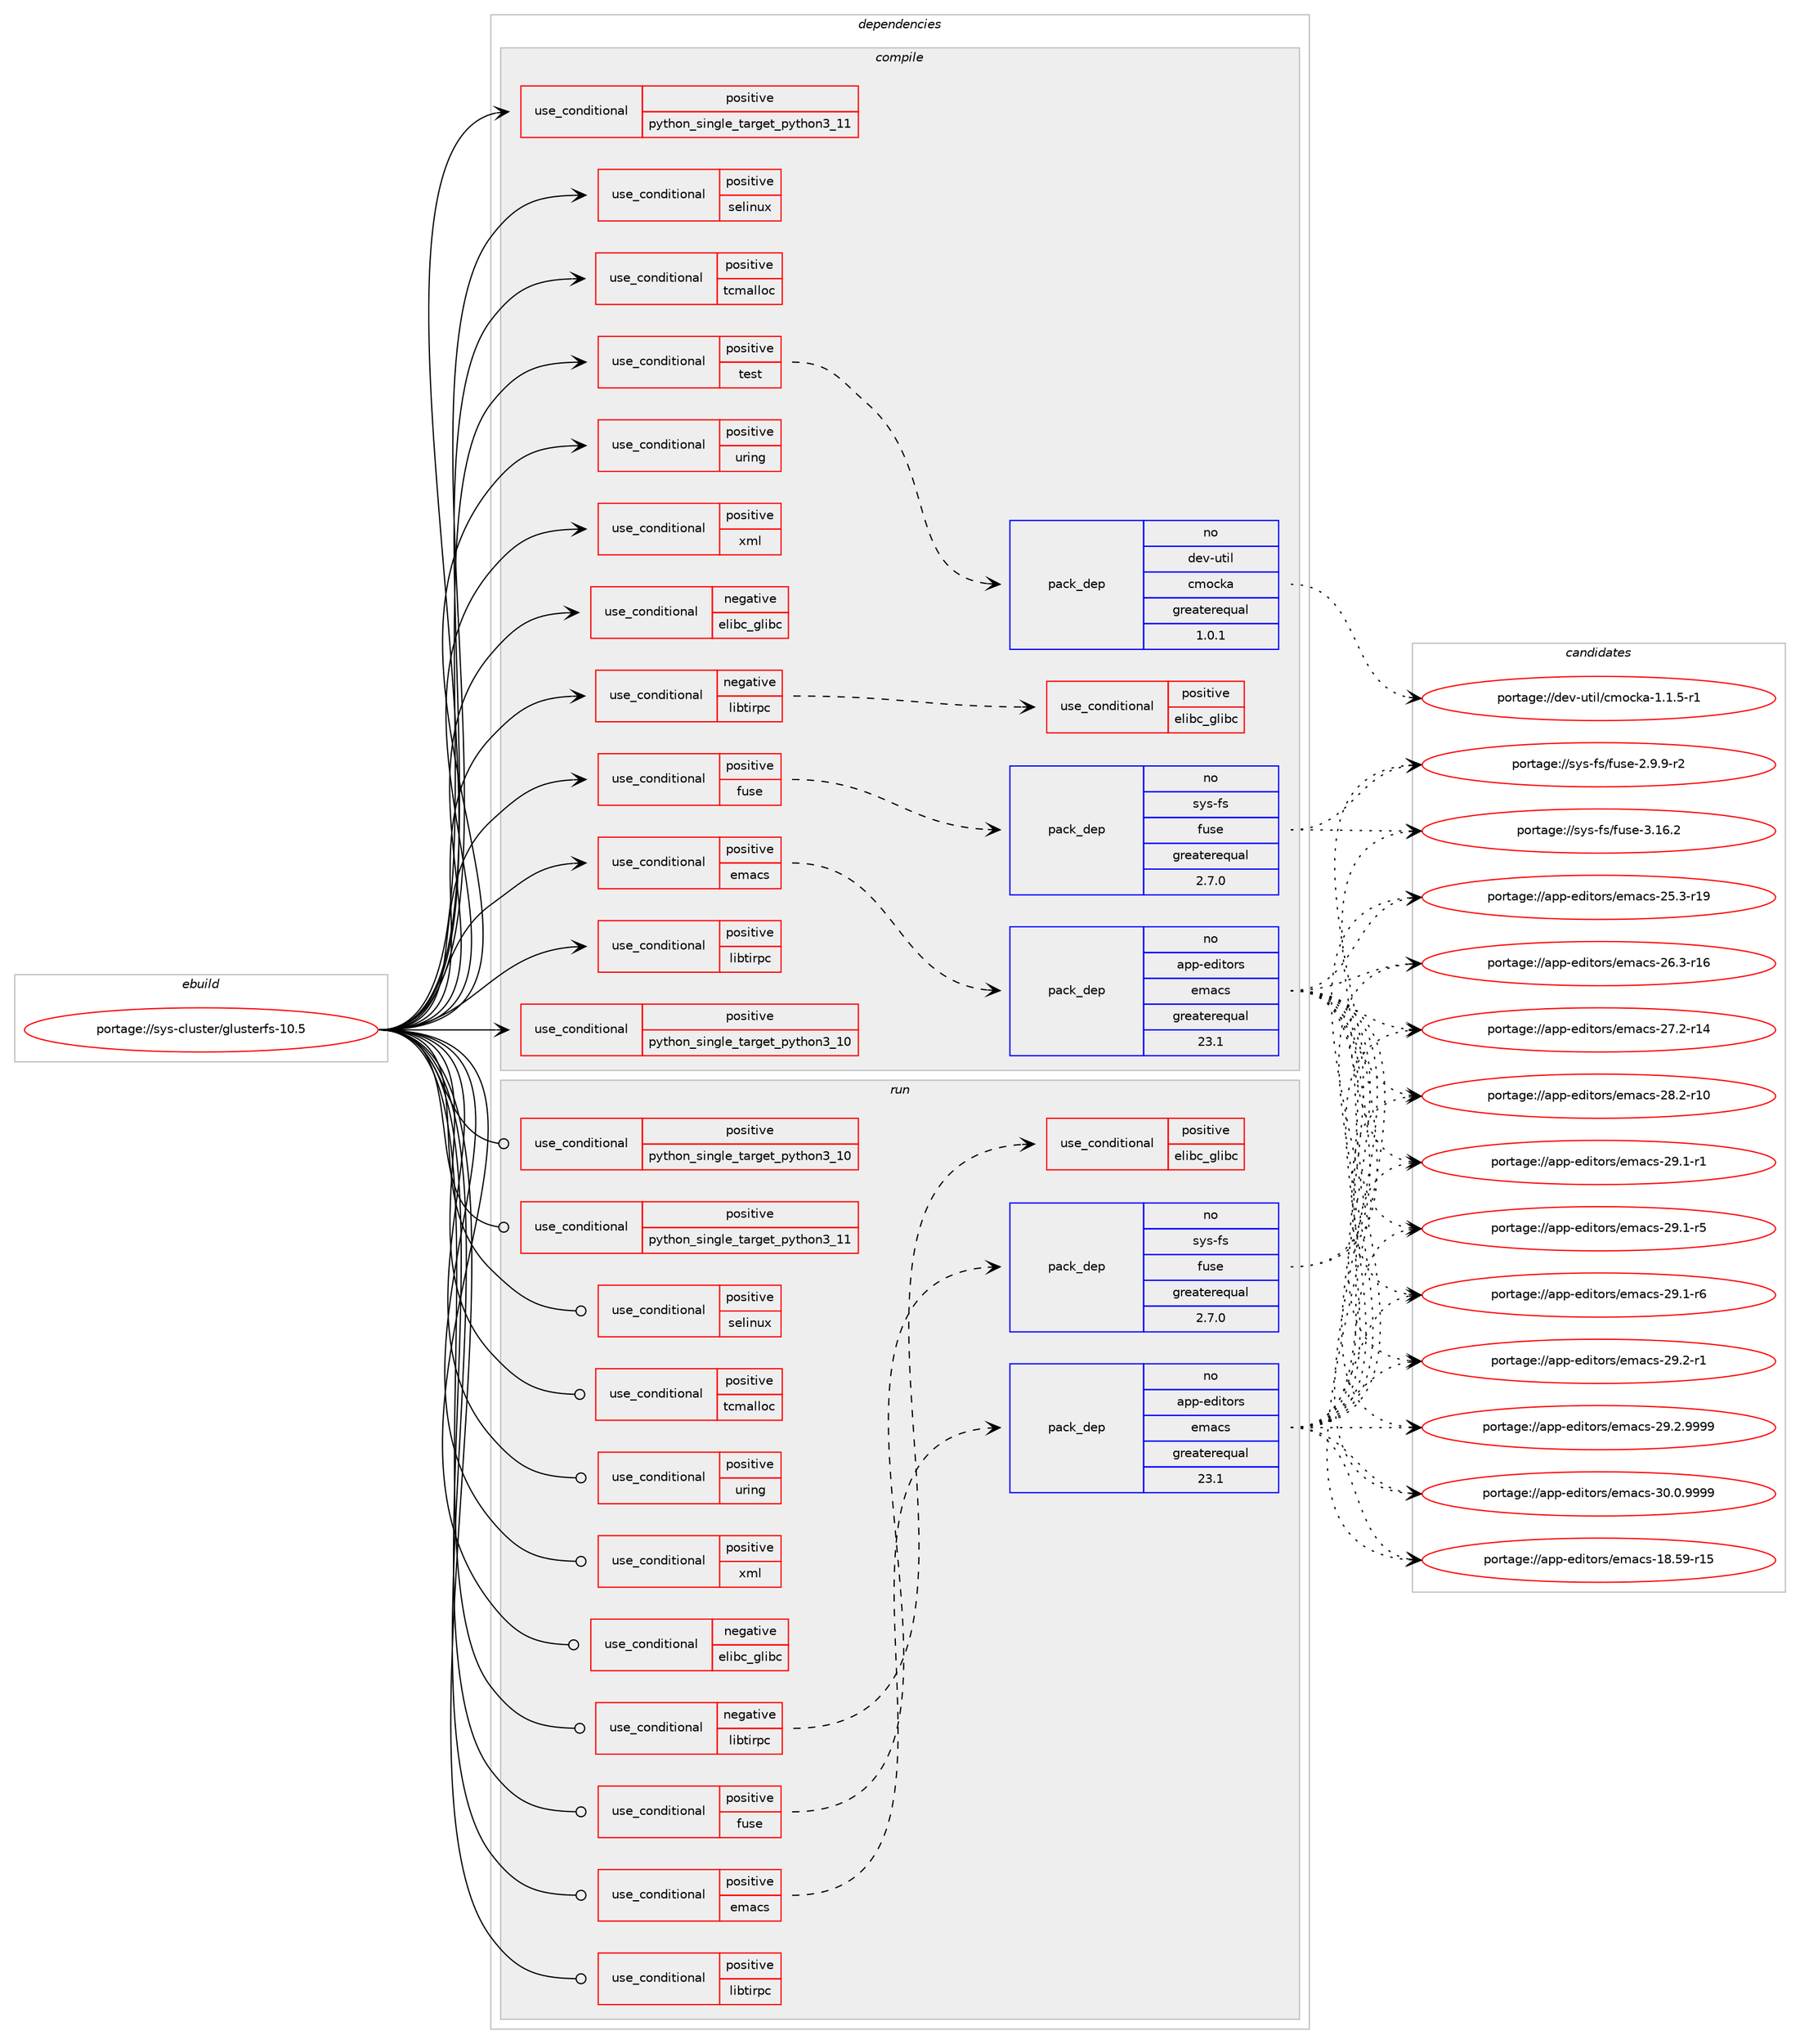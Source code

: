 digraph prolog {

# *************
# Graph options
# *************

newrank=true;
concentrate=true;
compound=true;
graph [rankdir=LR,fontname=Helvetica,fontsize=10,ranksep=1.5];#, ranksep=2.5, nodesep=0.2];
edge  [arrowhead=vee];
node  [fontname=Helvetica,fontsize=10];

# **********
# The ebuild
# **********

subgraph cluster_leftcol {
color=gray;
rank=same;
label=<<i>ebuild</i>>;
id [label="portage://sys-cluster/glusterfs-10.5", color=red, width=4, href="../sys-cluster/glusterfs-10.5.svg"];
}

# ****************
# The dependencies
# ****************

subgraph cluster_midcol {
color=gray;
label=<<i>dependencies</i>>;
subgraph cluster_compile {
fillcolor="#eeeeee";
style=filled;
label=<<i>compile</i>>;
subgraph cond14227 {
dependency21212 [label=<<TABLE BORDER="0" CELLBORDER="1" CELLSPACING="0" CELLPADDING="4"><TR><TD ROWSPAN="3" CELLPADDING="10">use_conditional</TD></TR><TR><TD>negative</TD></TR><TR><TD>elibc_glibc</TD></TR></TABLE>>, shape=none, color=red];
# *** BEGIN UNKNOWN DEPENDENCY TYPE (TODO) ***
# dependency21212 -> package_dependency(portage://sys-cluster/glusterfs-10.5,install,no,sys-libs,argp-standalone,none,[,,],[],[])
# *** END UNKNOWN DEPENDENCY TYPE (TODO) ***

}
id:e -> dependency21212:w [weight=20,style="solid",arrowhead="vee"];
subgraph cond14228 {
dependency21213 [label=<<TABLE BORDER="0" CELLBORDER="1" CELLSPACING="0" CELLPADDING="4"><TR><TD ROWSPAN="3" CELLPADDING="10">use_conditional</TD></TR><TR><TD>negative</TD></TR><TR><TD>libtirpc</TD></TR></TABLE>>, shape=none, color=red];
subgraph cond14229 {
dependency21214 [label=<<TABLE BORDER="0" CELLBORDER="1" CELLSPACING="0" CELLPADDING="4"><TR><TD ROWSPAN="3" CELLPADDING="10">use_conditional</TD></TR><TR><TD>positive</TD></TR><TR><TD>elibc_glibc</TD></TR></TABLE>>, shape=none, color=red];
# *** BEGIN UNKNOWN DEPENDENCY TYPE (TODO) ***
# dependency21214 -> package_dependency(portage://sys-cluster/glusterfs-10.5,install,no,sys-libs,glibc,none,[,,],[],[use(enable(rpc),negative)])
# *** END UNKNOWN DEPENDENCY TYPE (TODO) ***

}
dependency21213:e -> dependency21214:w [weight=20,style="dashed",arrowhead="vee"];
}
id:e -> dependency21213:w [weight=20,style="solid",arrowhead="vee"];
subgraph cond14230 {
dependency21215 [label=<<TABLE BORDER="0" CELLBORDER="1" CELLSPACING="0" CELLPADDING="4"><TR><TD ROWSPAN="3" CELLPADDING="10">use_conditional</TD></TR><TR><TD>positive</TD></TR><TR><TD>emacs</TD></TR></TABLE>>, shape=none, color=red];
subgraph pack6790 {
dependency21216 [label=<<TABLE BORDER="0" CELLBORDER="1" CELLSPACING="0" CELLPADDING="4" WIDTH="220"><TR><TD ROWSPAN="6" CELLPADDING="30">pack_dep</TD></TR><TR><TD WIDTH="110">no</TD></TR><TR><TD>app-editors</TD></TR><TR><TD>emacs</TD></TR><TR><TD>greaterequal</TD></TR><TR><TD>23.1</TD></TR></TABLE>>, shape=none, color=blue];
}
dependency21215:e -> dependency21216:w [weight=20,style="dashed",arrowhead="vee"];
}
id:e -> dependency21215:w [weight=20,style="solid",arrowhead="vee"];
subgraph cond14231 {
dependency21217 [label=<<TABLE BORDER="0" CELLBORDER="1" CELLSPACING="0" CELLPADDING="4"><TR><TD ROWSPAN="3" CELLPADDING="10">use_conditional</TD></TR><TR><TD>positive</TD></TR><TR><TD>fuse</TD></TR></TABLE>>, shape=none, color=red];
subgraph pack6791 {
dependency21218 [label=<<TABLE BORDER="0" CELLBORDER="1" CELLSPACING="0" CELLPADDING="4" WIDTH="220"><TR><TD ROWSPAN="6" CELLPADDING="30">pack_dep</TD></TR><TR><TD WIDTH="110">no</TD></TR><TR><TD>sys-fs</TD></TR><TR><TD>fuse</TD></TR><TR><TD>greaterequal</TD></TR><TR><TD>2.7.0</TD></TR></TABLE>>, shape=none, color=blue];
}
dependency21217:e -> dependency21218:w [weight=20,style="dashed",arrowhead="vee"];
}
id:e -> dependency21217:w [weight=20,style="solid",arrowhead="vee"];
subgraph cond14232 {
dependency21219 [label=<<TABLE BORDER="0" CELLBORDER="1" CELLSPACING="0" CELLPADDING="4"><TR><TD ROWSPAN="3" CELLPADDING="10">use_conditional</TD></TR><TR><TD>positive</TD></TR><TR><TD>libtirpc</TD></TR></TABLE>>, shape=none, color=red];
# *** BEGIN UNKNOWN DEPENDENCY TYPE (TODO) ***
# dependency21219 -> package_dependency(portage://sys-cluster/glusterfs-10.5,install,no,net-libs,libtirpc,none,[,,],any_same_slot,[])
# *** END UNKNOWN DEPENDENCY TYPE (TODO) ***

}
id:e -> dependency21219:w [weight=20,style="solid",arrowhead="vee"];
subgraph cond14233 {
dependency21220 [label=<<TABLE BORDER="0" CELLBORDER="1" CELLSPACING="0" CELLPADDING="4"><TR><TD ROWSPAN="3" CELLPADDING="10">use_conditional</TD></TR><TR><TD>positive</TD></TR><TR><TD>python_single_target_python3_10</TD></TR></TABLE>>, shape=none, color=red];
# *** BEGIN UNKNOWN DEPENDENCY TYPE (TODO) ***
# dependency21220 -> package_dependency(portage://sys-cluster/glusterfs-10.5,install,no,dev-lang,python,none,[,,],[slot(3.10)],[])
# *** END UNKNOWN DEPENDENCY TYPE (TODO) ***

}
id:e -> dependency21220:w [weight=20,style="solid",arrowhead="vee"];
subgraph cond14234 {
dependency21221 [label=<<TABLE BORDER="0" CELLBORDER="1" CELLSPACING="0" CELLPADDING="4"><TR><TD ROWSPAN="3" CELLPADDING="10">use_conditional</TD></TR><TR><TD>positive</TD></TR><TR><TD>python_single_target_python3_11</TD></TR></TABLE>>, shape=none, color=red];
# *** BEGIN UNKNOWN DEPENDENCY TYPE (TODO) ***
# dependency21221 -> package_dependency(portage://sys-cluster/glusterfs-10.5,install,no,dev-lang,python,none,[,,],[slot(3.11)],[])
# *** END UNKNOWN DEPENDENCY TYPE (TODO) ***

}
id:e -> dependency21221:w [weight=20,style="solid",arrowhead="vee"];
subgraph cond14235 {
dependency21222 [label=<<TABLE BORDER="0" CELLBORDER="1" CELLSPACING="0" CELLPADDING="4"><TR><TD ROWSPAN="3" CELLPADDING="10">use_conditional</TD></TR><TR><TD>positive</TD></TR><TR><TD>selinux</TD></TR></TABLE>>, shape=none, color=red];
# *** BEGIN UNKNOWN DEPENDENCY TYPE (TODO) ***
# dependency21222 -> package_dependency(portage://sys-cluster/glusterfs-10.5,install,no,sec-policy,selinux-glusterfs,none,[,,],[],[])
# *** END UNKNOWN DEPENDENCY TYPE (TODO) ***

}
id:e -> dependency21222:w [weight=20,style="solid",arrowhead="vee"];
subgraph cond14236 {
dependency21223 [label=<<TABLE BORDER="0" CELLBORDER="1" CELLSPACING="0" CELLPADDING="4"><TR><TD ROWSPAN="3" CELLPADDING="10">use_conditional</TD></TR><TR><TD>positive</TD></TR><TR><TD>tcmalloc</TD></TR></TABLE>>, shape=none, color=red];
# *** BEGIN UNKNOWN DEPENDENCY TYPE (TODO) ***
# dependency21223 -> package_dependency(portage://sys-cluster/glusterfs-10.5,install,no,dev-util,google-perftools,none,[,,],[],[])
# *** END UNKNOWN DEPENDENCY TYPE (TODO) ***

}
id:e -> dependency21223:w [weight=20,style="solid",arrowhead="vee"];
subgraph cond14237 {
dependency21224 [label=<<TABLE BORDER="0" CELLBORDER="1" CELLSPACING="0" CELLPADDING="4"><TR><TD ROWSPAN="3" CELLPADDING="10">use_conditional</TD></TR><TR><TD>positive</TD></TR><TR><TD>test</TD></TR></TABLE>>, shape=none, color=red];
subgraph pack6792 {
dependency21225 [label=<<TABLE BORDER="0" CELLBORDER="1" CELLSPACING="0" CELLPADDING="4" WIDTH="220"><TR><TD ROWSPAN="6" CELLPADDING="30">pack_dep</TD></TR><TR><TD WIDTH="110">no</TD></TR><TR><TD>dev-util</TD></TR><TR><TD>cmocka</TD></TR><TR><TD>greaterequal</TD></TR><TR><TD>1.0.1</TD></TR></TABLE>>, shape=none, color=blue];
}
dependency21224:e -> dependency21225:w [weight=20,style="dashed",arrowhead="vee"];
# *** BEGIN UNKNOWN DEPENDENCY TYPE (TODO) ***
# dependency21224 -> package_dependency(portage://sys-cluster/glusterfs-10.5,install,no,app-benchmarks,dbench,none,[,,],[],[])
# *** END UNKNOWN DEPENDENCY TYPE (TODO) ***

# *** BEGIN UNKNOWN DEPENDENCY TYPE (TODO) ***
# dependency21224 -> package_dependency(portage://sys-cluster/glusterfs-10.5,install,no,dev-vcs,git,none,[,,],[],[])
# *** END UNKNOWN DEPENDENCY TYPE (TODO) ***

# *** BEGIN UNKNOWN DEPENDENCY TYPE (TODO) ***
# dependency21224 -> package_dependency(portage://sys-cluster/glusterfs-10.5,install,no,virtual,perl-Test-Harness,none,[,,],[],[])
# *** END UNKNOWN DEPENDENCY TYPE (TODO) ***

# *** BEGIN UNKNOWN DEPENDENCY TYPE (TODO) ***
# dependency21224 -> package_dependency(portage://sys-cluster/glusterfs-10.5,install,no,dev-libs,yajl,none,[,,],[],[])
# *** END UNKNOWN DEPENDENCY TYPE (TODO) ***

# *** BEGIN UNKNOWN DEPENDENCY TYPE (TODO) ***
# dependency21224 -> package_dependency(portage://sys-cluster/glusterfs-10.5,install,no,sys-fs,xfsprogs,none,[,,],[],[])
# *** END UNKNOWN DEPENDENCY TYPE (TODO) ***

# *** BEGIN UNKNOWN DEPENDENCY TYPE (TODO) ***
# dependency21224 -> package_dependency(portage://sys-cluster/glusterfs-10.5,install,no,sys-apps,attr,none,[,,],[],[])
# *** END UNKNOWN DEPENDENCY TYPE (TODO) ***

}
id:e -> dependency21224:w [weight=20,style="solid",arrowhead="vee"];
subgraph cond14238 {
dependency21226 [label=<<TABLE BORDER="0" CELLBORDER="1" CELLSPACING="0" CELLPADDING="4"><TR><TD ROWSPAN="3" CELLPADDING="10">use_conditional</TD></TR><TR><TD>positive</TD></TR><TR><TD>uring</TD></TR></TABLE>>, shape=none, color=red];
# *** BEGIN UNKNOWN DEPENDENCY TYPE (TODO) ***
# dependency21226 -> package_dependency(portage://sys-cluster/glusterfs-10.5,install,no,sys-libs,liburing,none,[,,],any_same_slot,[])
# *** END UNKNOWN DEPENDENCY TYPE (TODO) ***

}
id:e -> dependency21226:w [weight=20,style="solid",arrowhead="vee"];
subgraph cond14239 {
dependency21227 [label=<<TABLE BORDER="0" CELLBORDER="1" CELLSPACING="0" CELLPADDING="4"><TR><TD ROWSPAN="3" CELLPADDING="10">use_conditional</TD></TR><TR><TD>positive</TD></TR><TR><TD>xml</TD></TR></TABLE>>, shape=none, color=red];
# *** BEGIN UNKNOWN DEPENDENCY TYPE (TODO) ***
# dependency21227 -> package_dependency(portage://sys-cluster/glusterfs-10.5,install,no,dev-libs,libxml2,none,[,,],[],[])
# *** END UNKNOWN DEPENDENCY TYPE (TODO) ***

}
id:e -> dependency21227:w [weight=20,style="solid",arrowhead="vee"];
# *** BEGIN UNKNOWN DEPENDENCY TYPE (TODO) ***
# id -> package_dependency(portage://sys-cluster/glusterfs-10.5,install,no,acct-group,gluster,none,[,,],[],[])
# *** END UNKNOWN DEPENDENCY TYPE (TODO) ***

# *** BEGIN UNKNOWN DEPENDENCY TYPE (TODO) ***
# id -> package_dependency(portage://sys-cluster/glusterfs-10.5,install,no,acct-user,gluster,none,[,,],[],[])
# *** END UNKNOWN DEPENDENCY TYPE (TODO) ***

# *** BEGIN UNKNOWN DEPENDENCY TYPE (TODO) ***
# id -> package_dependency(portage://sys-cluster/glusterfs-10.5,install,no,dev-libs,libaio,none,[,,],[],[])
# *** END UNKNOWN DEPENDENCY TYPE (TODO) ***

# *** BEGIN UNKNOWN DEPENDENCY TYPE (TODO) ***
# id -> package_dependency(portage://sys-cluster/glusterfs-10.5,install,no,dev-libs,openssl,none,[,,],any_same_slot,[use(disable(bindist),negative)])
# *** END UNKNOWN DEPENDENCY TYPE (TODO) ***

# *** BEGIN UNKNOWN DEPENDENCY TYPE (TODO) ***
# id -> package_dependency(portage://sys-cluster/glusterfs-10.5,install,no,dev-libs,userspace-rcu,none,[,,],any_same_slot,[])
# *** END UNKNOWN DEPENDENCY TYPE (TODO) ***

# *** BEGIN UNKNOWN DEPENDENCY TYPE (TODO) ***
# id -> package_dependency(portage://sys-cluster/glusterfs-10.5,install,no,net-libs,rpcsvc-proto,none,[,,],[],[])
# *** END UNKNOWN DEPENDENCY TYPE (TODO) ***

# *** BEGIN UNKNOWN DEPENDENCY TYPE (TODO) ***
# id -> package_dependency(portage://sys-cluster/glusterfs-10.5,install,no,sys-apps,util-linux,none,[,,],[],[])
# *** END UNKNOWN DEPENDENCY TYPE (TODO) ***

# *** BEGIN UNKNOWN DEPENDENCY TYPE (TODO) ***
# id -> package_dependency(portage://sys-cluster/glusterfs-10.5,install,no,sys-libs,readline,none,[,,],any_same_slot,[])
# *** END UNKNOWN DEPENDENCY TYPE (TODO) ***

# *** BEGIN UNKNOWN DEPENDENCY TYPE (TODO) ***
# id -> package_dependency(portage://sys-cluster/glusterfs-10.5,install,no,virtual,acl,none,[,,],[],[])
# *** END UNKNOWN DEPENDENCY TYPE (TODO) ***

}
subgraph cluster_compileandrun {
fillcolor="#eeeeee";
style=filled;
label=<<i>compile and run</i>>;
}
subgraph cluster_run {
fillcolor="#eeeeee";
style=filled;
label=<<i>run</i>>;
subgraph cond14240 {
dependency21228 [label=<<TABLE BORDER="0" CELLBORDER="1" CELLSPACING="0" CELLPADDING="4"><TR><TD ROWSPAN="3" CELLPADDING="10">use_conditional</TD></TR><TR><TD>negative</TD></TR><TR><TD>elibc_glibc</TD></TR></TABLE>>, shape=none, color=red];
# *** BEGIN UNKNOWN DEPENDENCY TYPE (TODO) ***
# dependency21228 -> package_dependency(portage://sys-cluster/glusterfs-10.5,run,no,sys-libs,argp-standalone,none,[,,],[],[])
# *** END UNKNOWN DEPENDENCY TYPE (TODO) ***

}
id:e -> dependency21228:w [weight=20,style="solid",arrowhead="odot"];
subgraph cond14241 {
dependency21229 [label=<<TABLE BORDER="0" CELLBORDER="1" CELLSPACING="0" CELLPADDING="4"><TR><TD ROWSPAN="3" CELLPADDING="10">use_conditional</TD></TR><TR><TD>negative</TD></TR><TR><TD>libtirpc</TD></TR></TABLE>>, shape=none, color=red];
subgraph cond14242 {
dependency21230 [label=<<TABLE BORDER="0" CELLBORDER="1" CELLSPACING="0" CELLPADDING="4"><TR><TD ROWSPAN="3" CELLPADDING="10">use_conditional</TD></TR><TR><TD>positive</TD></TR><TR><TD>elibc_glibc</TD></TR></TABLE>>, shape=none, color=red];
# *** BEGIN UNKNOWN DEPENDENCY TYPE (TODO) ***
# dependency21230 -> package_dependency(portage://sys-cluster/glusterfs-10.5,run,no,sys-libs,glibc,none,[,,],[],[use(enable(rpc),negative)])
# *** END UNKNOWN DEPENDENCY TYPE (TODO) ***

}
dependency21229:e -> dependency21230:w [weight=20,style="dashed",arrowhead="vee"];
}
id:e -> dependency21229:w [weight=20,style="solid",arrowhead="odot"];
subgraph cond14243 {
dependency21231 [label=<<TABLE BORDER="0" CELLBORDER="1" CELLSPACING="0" CELLPADDING="4"><TR><TD ROWSPAN="3" CELLPADDING="10">use_conditional</TD></TR><TR><TD>positive</TD></TR><TR><TD>emacs</TD></TR></TABLE>>, shape=none, color=red];
subgraph pack6793 {
dependency21232 [label=<<TABLE BORDER="0" CELLBORDER="1" CELLSPACING="0" CELLPADDING="4" WIDTH="220"><TR><TD ROWSPAN="6" CELLPADDING="30">pack_dep</TD></TR><TR><TD WIDTH="110">no</TD></TR><TR><TD>app-editors</TD></TR><TR><TD>emacs</TD></TR><TR><TD>greaterequal</TD></TR><TR><TD>23.1</TD></TR></TABLE>>, shape=none, color=blue];
}
dependency21231:e -> dependency21232:w [weight=20,style="dashed",arrowhead="vee"];
}
id:e -> dependency21231:w [weight=20,style="solid",arrowhead="odot"];
subgraph cond14244 {
dependency21233 [label=<<TABLE BORDER="0" CELLBORDER="1" CELLSPACING="0" CELLPADDING="4"><TR><TD ROWSPAN="3" CELLPADDING="10">use_conditional</TD></TR><TR><TD>positive</TD></TR><TR><TD>fuse</TD></TR></TABLE>>, shape=none, color=red];
subgraph pack6794 {
dependency21234 [label=<<TABLE BORDER="0" CELLBORDER="1" CELLSPACING="0" CELLPADDING="4" WIDTH="220"><TR><TD ROWSPAN="6" CELLPADDING="30">pack_dep</TD></TR><TR><TD WIDTH="110">no</TD></TR><TR><TD>sys-fs</TD></TR><TR><TD>fuse</TD></TR><TR><TD>greaterequal</TD></TR><TR><TD>2.7.0</TD></TR></TABLE>>, shape=none, color=blue];
}
dependency21233:e -> dependency21234:w [weight=20,style="dashed",arrowhead="vee"];
}
id:e -> dependency21233:w [weight=20,style="solid",arrowhead="odot"];
subgraph cond14245 {
dependency21235 [label=<<TABLE BORDER="0" CELLBORDER="1" CELLSPACING="0" CELLPADDING="4"><TR><TD ROWSPAN="3" CELLPADDING="10">use_conditional</TD></TR><TR><TD>positive</TD></TR><TR><TD>libtirpc</TD></TR></TABLE>>, shape=none, color=red];
# *** BEGIN UNKNOWN DEPENDENCY TYPE (TODO) ***
# dependency21235 -> package_dependency(portage://sys-cluster/glusterfs-10.5,run,no,net-libs,libtirpc,none,[,,],any_same_slot,[])
# *** END UNKNOWN DEPENDENCY TYPE (TODO) ***

}
id:e -> dependency21235:w [weight=20,style="solid",arrowhead="odot"];
subgraph cond14246 {
dependency21236 [label=<<TABLE BORDER="0" CELLBORDER="1" CELLSPACING="0" CELLPADDING="4"><TR><TD ROWSPAN="3" CELLPADDING="10">use_conditional</TD></TR><TR><TD>positive</TD></TR><TR><TD>python_single_target_python3_10</TD></TR></TABLE>>, shape=none, color=red];
# *** BEGIN UNKNOWN DEPENDENCY TYPE (TODO) ***
# dependency21236 -> package_dependency(portage://sys-cluster/glusterfs-10.5,run,no,dev-lang,python,none,[,,],[slot(3.10)],[])
# *** END UNKNOWN DEPENDENCY TYPE (TODO) ***

}
id:e -> dependency21236:w [weight=20,style="solid",arrowhead="odot"];
subgraph cond14247 {
dependency21237 [label=<<TABLE BORDER="0" CELLBORDER="1" CELLSPACING="0" CELLPADDING="4"><TR><TD ROWSPAN="3" CELLPADDING="10">use_conditional</TD></TR><TR><TD>positive</TD></TR><TR><TD>python_single_target_python3_11</TD></TR></TABLE>>, shape=none, color=red];
# *** BEGIN UNKNOWN DEPENDENCY TYPE (TODO) ***
# dependency21237 -> package_dependency(portage://sys-cluster/glusterfs-10.5,run,no,dev-lang,python,none,[,,],[slot(3.11)],[])
# *** END UNKNOWN DEPENDENCY TYPE (TODO) ***

}
id:e -> dependency21237:w [weight=20,style="solid",arrowhead="odot"];
subgraph cond14248 {
dependency21238 [label=<<TABLE BORDER="0" CELLBORDER="1" CELLSPACING="0" CELLPADDING="4"><TR><TD ROWSPAN="3" CELLPADDING="10">use_conditional</TD></TR><TR><TD>positive</TD></TR><TR><TD>selinux</TD></TR></TABLE>>, shape=none, color=red];
# *** BEGIN UNKNOWN DEPENDENCY TYPE (TODO) ***
# dependency21238 -> package_dependency(portage://sys-cluster/glusterfs-10.5,run,no,sec-policy,selinux-glusterfs,none,[,,],[],[])
# *** END UNKNOWN DEPENDENCY TYPE (TODO) ***

}
id:e -> dependency21238:w [weight=20,style="solid",arrowhead="odot"];
subgraph cond14249 {
dependency21239 [label=<<TABLE BORDER="0" CELLBORDER="1" CELLSPACING="0" CELLPADDING="4"><TR><TD ROWSPAN="3" CELLPADDING="10">use_conditional</TD></TR><TR><TD>positive</TD></TR><TR><TD>tcmalloc</TD></TR></TABLE>>, shape=none, color=red];
# *** BEGIN UNKNOWN DEPENDENCY TYPE (TODO) ***
# dependency21239 -> package_dependency(portage://sys-cluster/glusterfs-10.5,run,no,dev-util,google-perftools,none,[,,],[],[])
# *** END UNKNOWN DEPENDENCY TYPE (TODO) ***

}
id:e -> dependency21239:w [weight=20,style="solid",arrowhead="odot"];
subgraph cond14250 {
dependency21240 [label=<<TABLE BORDER="0" CELLBORDER="1" CELLSPACING="0" CELLPADDING="4"><TR><TD ROWSPAN="3" CELLPADDING="10">use_conditional</TD></TR><TR><TD>positive</TD></TR><TR><TD>uring</TD></TR></TABLE>>, shape=none, color=red];
# *** BEGIN UNKNOWN DEPENDENCY TYPE (TODO) ***
# dependency21240 -> package_dependency(portage://sys-cluster/glusterfs-10.5,run,no,sys-libs,liburing,none,[,,],any_same_slot,[])
# *** END UNKNOWN DEPENDENCY TYPE (TODO) ***

}
id:e -> dependency21240:w [weight=20,style="solid",arrowhead="odot"];
subgraph cond14251 {
dependency21241 [label=<<TABLE BORDER="0" CELLBORDER="1" CELLSPACING="0" CELLPADDING="4"><TR><TD ROWSPAN="3" CELLPADDING="10">use_conditional</TD></TR><TR><TD>positive</TD></TR><TR><TD>xml</TD></TR></TABLE>>, shape=none, color=red];
# *** BEGIN UNKNOWN DEPENDENCY TYPE (TODO) ***
# dependency21241 -> package_dependency(portage://sys-cluster/glusterfs-10.5,run,no,dev-libs,libxml2,none,[,,],[],[])
# *** END UNKNOWN DEPENDENCY TYPE (TODO) ***

}
id:e -> dependency21241:w [weight=20,style="solid",arrowhead="odot"];
# *** BEGIN UNKNOWN DEPENDENCY TYPE (TODO) ***
# id -> package_dependency(portage://sys-cluster/glusterfs-10.5,run,no,acct-group,gluster,none,[,,],[],[])
# *** END UNKNOWN DEPENDENCY TYPE (TODO) ***

# *** BEGIN UNKNOWN DEPENDENCY TYPE (TODO) ***
# id -> package_dependency(portage://sys-cluster/glusterfs-10.5,run,no,acct-user,gluster,none,[,,],[],[])
# *** END UNKNOWN DEPENDENCY TYPE (TODO) ***

# *** BEGIN UNKNOWN DEPENDENCY TYPE (TODO) ***
# id -> package_dependency(portage://sys-cluster/glusterfs-10.5,run,no,dev-libs,libaio,none,[,,],[],[])
# *** END UNKNOWN DEPENDENCY TYPE (TODO) ***

# *** BEGIN UNKNOWN DEPENDENCY TYPE (TODO) ***
# id -> package_dependency(portage://sys-cluster/glusterfs-10.5,run,no,dev-libs,openssl,none,[,,],any_same_slot,[use(disable(bindist),negative)])
# *** END UNKNOWN DEPENDENCY TYPE (TODO) ***

# *** BEGIN UNKNOWN DEPENDENCY TYPE (TODO) ***
# id -> package_dependency(portage://sys-cluster/glusterfs-10.5,run,no,dev-libs,userspace-rcu,none,[,,],any_same_slot,[])
# *** END UNKNOWN DEPENDENCY TYPE (TODO) ***

# *** BEGIN UNKNOWN DEPENDENCY TYPE (TODO) ***
# id -> package_dependency(portage://sys-cluster/glusterfs-10.5,run,no,net-libs,rpcsvc-proto,none,[,,],[],[])
# *** END UNKNOWN DEPENDENCY TYPE (TODO) ***

# *** BEGIN UNKNOWN DEPENDENCY TYPE (TODO) ***
# id -> package_dependency(portage://sys-cluster/glusterfs-10.5,run,no,sys-apps,util-linux,none,[,,],[],[])
# *** END UNKNOWN DEPENDENCY TYPE (TODO) ***

# *** BEGIN UNKNOWN DEPENDENCY TYPE (TODO) ***
# id -> package_dependency(portage://sys-cluster/glusterfs-10.5,run,no,sys-libs,readline,none,[,,],any_same_slot,[])
# *** END UNKNOWN DEPENDENCY TYPE (TODO) ***

# *** BEGIN UNKNOWN DEPENDENCY TYPE (TODO) ***
# id -> package_dependency(portage://sys-cluster/glusterfs-10.5,run,no,virtual,tmpfiles,none,[,,],[],[])
# *** END UNKNOWN DEPENDENCY TYPE (TODO) ***

}
}

# **************
# The candidates
# **************

subgraph cluster_choices {
rank=same;
color=gray;
label=<<i>candidates</i>>;

subgraph choice6790 {
color=black;
nodesep=1;
choice9711211245101100105116111114115471011099799115454956465357451144953 [label="portage://app-editors/emacs-18.59-r15", color=red, width=4,href="../app-editors/emacs-18.59-r15.svg"];
choice97112112451011001051161111141154710110997991154550534651451144957 [label="portage://app-editors/emacs-25.3-r19", color=red, width=4,href="../app-editors/emacs-25.3-r19.svg"];
choice97112112451011001051161111141154710110997991154550544651451144954 [label="portage://app-editors/emacs-26.3-r16", color=red, width=4,href="../app-editors/emacs-26.3-r16.svg"];
choice97112112451011001051161111141154710110997991154550554650451144952 [label="portage://app-editors/emacs-27.2-r14", color=red, width=4,href="../app-editors/emacs-27.2-r14.svg"];
choice97112112451011001051161111141154710110997991154550564650451144948 [label="portage://app-editors/emacs-28.2-r10", color=red, width=4,href="../app-editors/emacs-28.2-r10.svg"];
choice971121124510110010511611111411547101109979911545505746494511449 [label="portage://app-editors/emacs-29.1-r1", color=red, width=4,href="../app-editors/emacs-29.1-r1.svg"];
choice971121124510110010511611111411547101109979911545505746494511453 [label="portage://app-editors/emacs-29.1-r5", color=red, width=4,href="../app-editors/emacs-29.1-r5.svg"];
choice971121124510110010511611111411547101109979911545505746494511454 [label="portage://app-editors/emacs-29.1-r6", color=red, width=4,href="../app-editors/emacs-29.1-r6.svg"];
choice971121124510110010511611111411547101109979911545505746504511449 [label="portage://app-editors/emacs-29.2-r1", color=red, width=4,href="../app-editors/emacs-29.2-r1.svg"];
choice971121124510110010511611111411547101109979911545505746504657575757 [label="portage://app-editors/emacs-29.2.9999", color=red, width=4,href="../app-editors/emacs-29.2.9999.svg"];
choice971121124510110010511611111411547101109979911545514846484657575757 [label="portage://app-editors/emacs-30.0.9999", color=red, width=4,href="../app-editors/emacs-30.0.9999.svg"];
dependency21216:e -> choice9711211245101100105116111114115471011099799115454956465357451144953:w [style=dotted,weight="100"];
dependency21216:e -> choice97112112451011001051161111141154710110997991154550534651451144957:w [style=dotted,weight="100"];
dependency21216:e -> choice97112112451011001051161111141154710110997991154550544651451144954:w [style=dotted,weight="100"];
dependency21216:e -> choice97112112451011001051161111141154710110997991154550554650451144952:w [style=dotted,weight="100"];
dependency21216:e -> choice97112112451011001051161111141154710110997991154550564650451144948:w [style=dotted,weight="100"];
dependency21216:e -> choice971121124510110010511611111411547101109979911545505746494511449:w [style=dotted,weight="100"];
dependency21216:e -> choice971121124510110010511611111411547101109979911545505746494511453:w [style=dotted,weight="100"];
dependency21216:e -> choice971121124510110010511611111411547101109979911545505746494511454:w [style=dotted,weight="100"];
dependency21216:e -> choice971121124510110010511611111411547101109979911545505746504511449:w [style=dotted,weight="100"];
dependency21216:e -> choice971121124510110010511611111411547101109979911545505746504657575757:w [style=dotted,weight="100"];
dependency21216:e -> choice971121124510110010511611111411547101109979911545514846484657575757:w [style=dotted,weight="100"];
}
subgraph choice6791 {
color=black;
nodesep=1;
choice11512111545102115471021171151014550465746574511450 [label="portage://sys-fs/fuse-2.9.9-r2", color=red, width=4,href="../sys-fs/fuse-2.9.9-r2.svg"];
choice115121115451021154710211711510145514649544650 [label="portage://sys-fs/fuse-3.16.2", color=red, width=4,href="../sys-fs/fuse-3.16.2.svg"];
dependency21218:e -> choice11512111545102115471021171151014550465746574511450:w [style=dotted,weight="100"];
dependency21218:e -> choice115121115451021154710211711510145514649544650:w [style=dotted,weight="100"];
}
subgraph choice6792 {
color=black;
nodesep=1;
choice10010111845117116105108479910911199107974549464946534511449 [label="portage://dev-util/cmocka-1.1.5-r1", color=red, width=4,href="../dev-util/cmocka-1.1.5-r1.svg"];
dependency21225:e -> choice10010111845117116105108479910911199107974549464946534511449:w [style=dotted,weight="100"];
}
subgraph choice6793 {
color=black;
nodesep=1;
choice9711211245101100105116111114115471011099799115454956465357451144953 [label="portage://app-editors/emacs-18.59-r15", color=red, width=4,href="../app-editors/emacs-18.59-r15.svg"];
choice97112112451011001051161111141154710110997991154550534651451144957 [label="portage://app-editors/emacs-25.3-r19", color=red, width=4,href="../app-editors/emacs-25.3-r19.svg"];
choice97112112451011001051161111141154710110997991154550544651451144954 [label="portage://app-editors/emacs-26.3-r16", color=red, width=4,href="../app-editors/emacs-26.3-r16.svg"];
choice97112112451011001051161111141154710110997991154550554650451144952 [label="portage://app-editors/emacs-27.2-r14", color=red, width=4,href="../app-editors/emacs-27.2-r14.svg"];
choice97112112451011001051161111141154710110997991154550564650451144948 [label="portage://app-editors/emacs-28.2-r10", color=red, width=4,href="../app-editors/emacs-28.2-r10.svg"];
choice971121124510110010511611111411547101109979911545505746494511449 [label="portage://app-editors/emacs-29.1-r1", color=red, width=4,href="../app-editors/emacs-29.1-r1.svg"];
choice971121124510110010511611111411547101109979911545505746494511453 [label="portage://app-editors/emacs-29.1-r5", color=red, width=4,href="../app-editors/emacs-29.1-r5.svg"];
choice971121124510110010511611111411547101109979911545505746494511454 [label="portage://app-editors/emacs-29.1-r6", color=red, width=4,href="../app-editors/emacs-29.1-r6.svg"];
choice971121124510110010511611111411547101109979911545505746504511449 [label="portage://app-editors/emacs-29.2-r1", color=red, width=4,href="../app-editors/emacs-29.2-r1.svg"];
choice971121124510110010511611111411547101109979911545505746504657575757 [label="portage://app-editors/emacs-29.2.9999", color=red, width=4,href="../app-editors/emacs-29.2.9999.svg"];
choice971121124510110010511611111411547101109979911545514846484657575757 [label="portage://app-editors/emacs-30.0.9999", color=red, width=4,href="../app-editors/emacs-30.0.9999.svg"];
dependency21232:e -> choice9711211245101100105116111114115471011099799115454956465357451144953:w [style=dotted,weight="100"];
dependency21232:e -> choice97112112451011001051161111141154710110997991154550534651451144957:w [style=dotted,weight="100"];
dependency21232:e -> choice97112112451011001051161111141154710110997991154550544651451144954:w [style=dotted,weight="100"];
dependency21232:e -> choice97112112451011001051161111141154710110997991154550554650451144952:w [style=dotted,weight="100"];
dependency21232:e -> choice97112112451011001051161111141154710110997991154550564650451144948:w [style=dotted,weight="100"];
dependency21232:e -> choice971121124510110010511611111411547101109979911545505746494511449:w [style=dotted,weight="100"];
dependency21232:e -> choice971121124510110010511611111411547101109979911545505746494511453:w [style=dotted,weight="100"];
dependency21232:e -> choice971121124510110010511611111411547101109979911545505746494511454:w [style=dotted,weight="100"];
dependency21232:e -> choice971121124510110010511611111411547101109979911545505746504511449:w [style=dotted,weight="100"];
dependency21232:e -> choice971121124510110010511611111411547101109979911545505746504657575757:w [style=dotted,weight="100"];
dependency21232:e -> choice971121124510110010511611111411547101109979911545514846484657575757:w [style=dotted,weight="100"];
}
subgraph choice6794 {
color=black;
nodesep=1;
choice11512111545102115471021171151014550465746574511450 [label="portage://sys-fs/fuse-2.9.9-r2", color=red, width=4,href="../sys-fs/fuse-2.9.9-r2.svg"];
choice115121115451021154710211711510145514649544650 [label="portage://sys-fs/fuse-3.16.2", color=red, width=4,href="../sys-fs/fuse-3.16.2.svg"];
dependency21234:e -> choice11512111545102115471021171151014550465746574511450:w [style=dotted,weight="100"];
dependency21234:e -> choice115121115451021154710211711510145514649544650:w [style=dotted,weight="100"];
}
}

}
